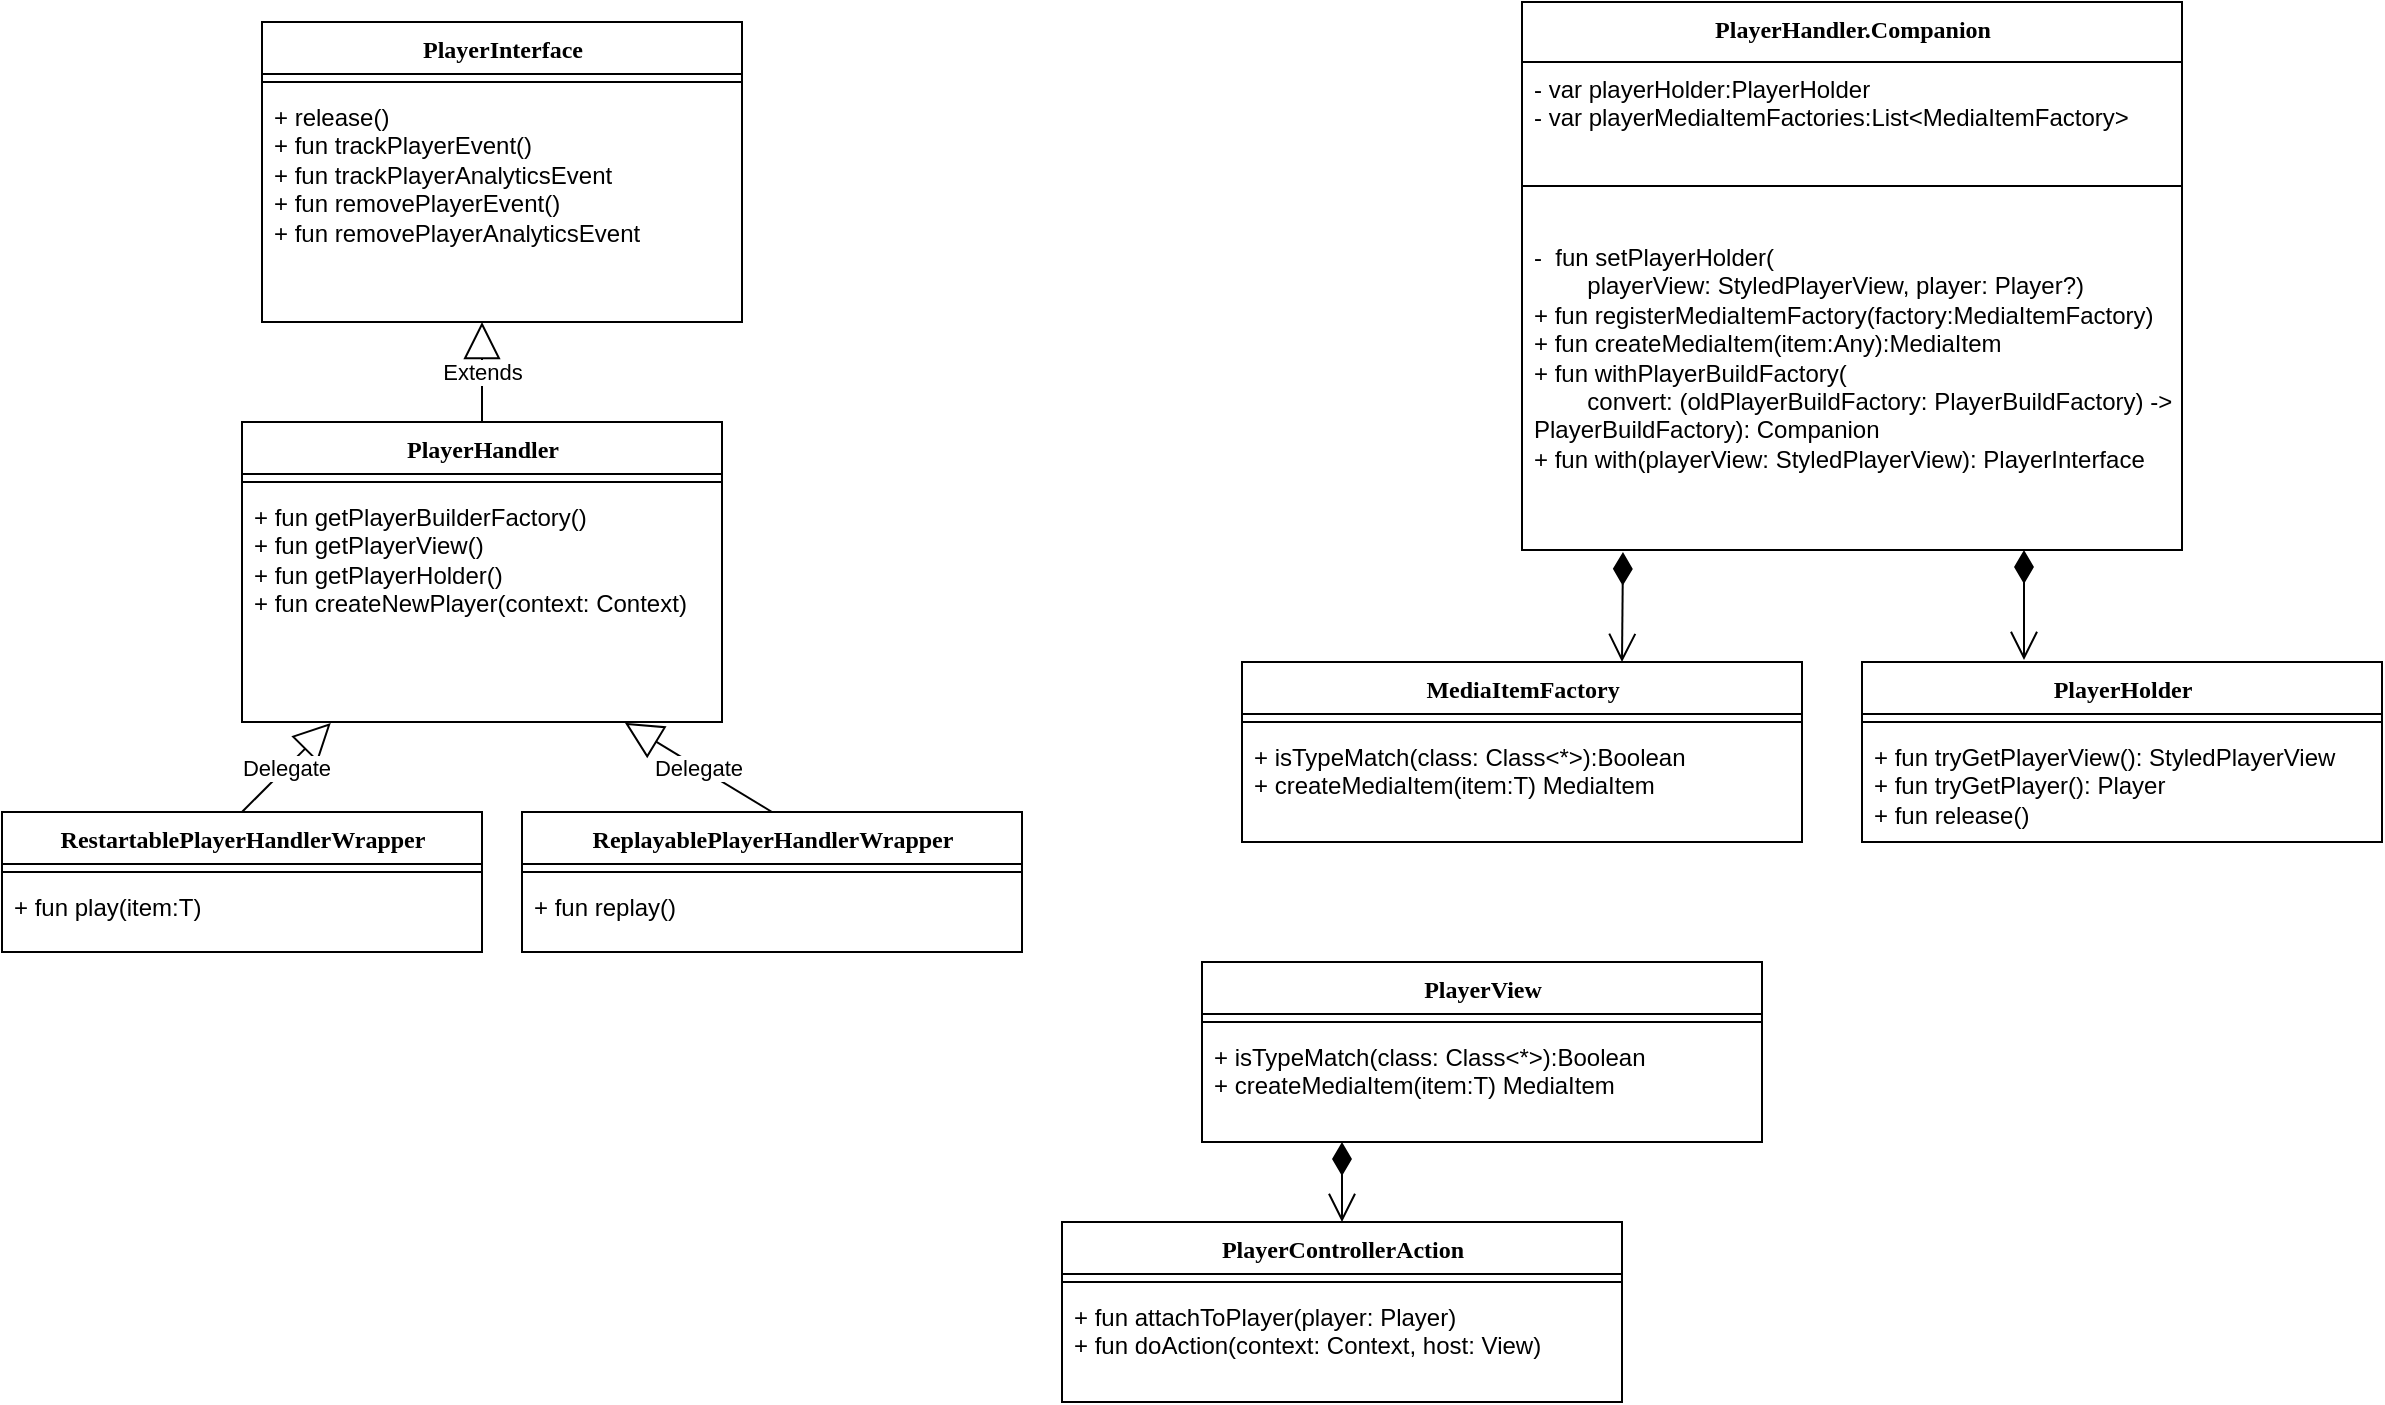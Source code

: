 <mxfile version="21.3.8" type="github">
  <diagram name="Page-1" id="6133507b-19e7-1e82-6fc7-422aa6c4b21f">
    <mxGraphModel dx="1434" dy="730" grid="1" gridSize="10" guides="1" tooltips="1" connect="1" arrows="1" fold="1" page="1" pageScale="1" pageWidth="1600" pageHeight="900" background="none" math="0" shadow="0">
      <root>
        <mxCell id="0" />
        <mxCell id="1" parent="0" />
        <mxCell id="78961159f06e98e8-17" value="PlayerInterface" style="swimlane;html=1;fontStyle=1;align=center;verticalAlign=top;childLayout=stackLayout;horizontal=1;startSize=26;horizontalStack=0;resizeParent=1;resizeLast=0;collapsible=1;marginBottom=0;swimlaneFillColor=#ffffff;rounded=0;shadow=0;comic=0;labelBackgroundColor=none;strokeWidth=1;fillColor=none;fontFamily=Verdana;fontSize=12" parent="1" vertex="1">
          <mxGeometry x="170" y="20" width="240" height="150" as="geometry">
            <mxRectangle x="200" y="40" width="150" height="30" as="alternateBounds" />
          </mxGeometry>
        </mxCell>
        <mxCell id="78961159f06e98e8-19" value="" style="line;html=1;strokeWidth=1;fillColor=none;align=left;verticalAlign=middle;spacingTop=-1;spacingLeft=3;spacingRight=3;rotatable=0;labelPosition=right;points=[];portConstraint=eastwest;" parent="78961159f06e98e8-17" vertex="1">
          <mxGeometry y="26" width="240" height="8" as="geometry" />
        </mxCell>
        <mxCell id="78961159f06e98e8-27" value="+ release()&lt;br style=&quot;border-color: var(--border-color);&quot;&gt;+&amp;nbsp;fun trackPlayerEvent()&lt;br style=&quot;border-color: var(--border-color);&quot;&gt;+ fun trackPlayerAnalyticsEvent&lt;br style=&quot;border-color: var(--border-color);&quot;&gt;+ fun removePlayerEvent()&lt;br style=&quot;border-color: var(--border-color);&quot;&gt;+ fun removePlayerAnalyticsEvent" style="text;html=1;strokeColor=none;fillColor=none;align=left;verticalAlign=top;spacingLeft=4;spacingRight=4;whiteSpace=wrap;overflow=hidden;rotatable=0;points=[[0,0.5],[1,0.5]];portConstraint=eastwest;" parent="78961159f06e98e8-17" vertex="1">
          <mxGeometry y="34" width="240" height="106" as="geometry" />
        </mxCell>
        <mxCell id="Qo829QYCFG-jxpK47zck-1" value="PlayerHandler" style="swimlane;html=1;fontStyle=1;align=center;verticalAlign=top;childLayout=stackLayout;horizontal=1;startSize=26;horizontalStack=0;resizeParent=1;resizeLast=0;collapsible=1;marginBottom=0;swimlaneFillColor=#ffffff;rounded=0;shadow=0;comic=0;labelBackgroundColor=none;strokeWidth=1;fillColor=none;fontFamily=Verdana;fontSize=12" vertex="1" parent="1">
          <mxGeometry x="160" y="220" width="240" height="150" as="geometry">
            <mxRectangle x="20" y="80" width="140" height="30" as="alternateBounds" />
          </mxGeometry>
        </mxCell>
        <mxCell id="Qo829QYCFG-jxpK47zck-2" value="" style="line;html=1;strokeWidth=1;fillColor=none;align=left;verticalAlign=middle;spacingTop=-1;spacingLeft=3;spacingRight=3;rotatable=0;labelPosition=right;points=[];portConstraint=eastwest;" vertex="1" parent="Qo829QYCFG-jxpK47zck-1">
          <mxGeometry y="26" width="240" height="8" as="geometry" />
        </mxCell>
        <mxCell id="Qo829QYCFG-jxpK47zck-3" value="+&amp;nbsp;fun getPlayerBuilderFactory()&lt;br&gt;+ fun getPlayerView()&lt;br&gt;+ fun getPlayerHolder()&lt;br&gt;+ fun createNewPlayer(context: Context)" style="text;html=1;strokeColor=none;fillColor=none;align=left;verticalAlign=top;spacingLeft=4;spacingRight=4;whiteSpace=wrap;overflow=hidden;rotatable=0;points=[[0,0.5],[1,0.5]];portConstraint=eastwest;" vertex="1" parent="Qo829QYCFG-jxpK47zck-1">
          <mxGeometry y="34" width="240" height="116" as="geometry" />
        </mxCell>
        <mxCell id="Qo829QYCFG-jxpK47zck-4" value="RestartablePlayerHandlerWrapper" style="swimlane;html=1;fontStyle=1;align=center;verticalAlign=top;childLayout=stackLayout;horizontal=1;startSize=26;horizontalStack=0;resizeParent=1;resizeLast=0;collapsible=1;marginBottom=0;swimlaneFillColor=#ffffff;rounded=0;shadow=0;comic=0;labelBackgroundColor=none;strokeWidth=1;fillColor=none;fontFamily=Verdana;fontSize=12" vertex="1" parent="1">
          <mxGeometry x="40" y="415" width="240" height="70" as="geometry">
            <mxRectangle x="20" y="80" width="140" height="30" as="alternateBounds" />
          </mxGeometry>
        </mxCell>
        <mxCell id="Qo829QYCFG-jxpK47zck-5" value="" style="line;html=1;strokeWidth=1;fillColor=none;align=left;verticalAlign=middle;spacingTop=-1;spacingLeft=3;spacingRight=3;rotatable=0;labelPosition=right;points=[];portConstraint=eastwest;" vertex="1" parent="Qo829QYCFG-jxpK47zck-4">
          <mxGeometry y="26" width="240" height="8" as="geometry" />
        </mxCell>
        <mxCell id="Qo829QYCFG-jxpK47zck-6" value="+ fun play(item:T)" style="text;html=1;strokeColor=none;fillColor=none;align=left;verticalAlign=top;spacingLeft=4;spacingRight=4;whiteSpace=wrap;overflow=hidden;rotatable=0;points=[[0,0.5],[1,0.5]];portConstraint=eastwest;" vertex="1" parent="Qo829QYCFG-jxpK47zck-4">
          <mxGeometry y="34" width="240" height="36" as="geometry" />
        </mxCell>
        <mxCell id="Qo829QYCFG-jxpK47zck-7" value="ReplayablePlayerHandlerWrapper" style="swimlane;html=1;fontStyle=1;align=center;verticalAlign=top;childLayout=stackLayout;horizontal=1;startSize=26;horizontalStack=0;resizeParent=1;resizeLast=0;collapsible=1;marginBottom=0;swimlaneFillColor=#ffffff;rounded=0;shadow=0;comic=0;labelBackgroundColor=none;strokeWidth=1;fillColor=none;fontFamily=Verdana;fontSize=12" vertex="1" parent="1">
          <mxGeometry x="300" y="415" width="250" height="70" as="geometry">
            <mxRectangle x="20" y="80" width="140" height="30" as="alternateBounds" />
          </mxGeometry>
        </mxCell>
        <mxCell id="Qo829QYCFG-jxpK47zck-8" value="" style="line;html=1;strokeWidth=1;fillColor=none;align=left;verticalAlign=middle;spacingTop=-1;spacingLeft=3;spacingRight=3;rotatable=0;labelPosition=right;points=[];portConstraint=eastwest;" vertex="1" parent="Qo829QYCFG-jxpK47zck-7">
          <mxGeometry y="26" width="250" height="8" as="geometry" />
        </mxCell>
        <mxCell id="Qo829QYCFG-jxpK47zck-9" value="+ fun replay()" style="text;html=1;strokeColor=none;fillColor=none;align=left;verticalAlign=top;spacingLeft=4;spacingRight=4;whiteSpace=wrap;overflow=hidden;rotatable=0;points=[[0,0.5],[1,0.5]];portConstraint=eastwest;" vertex="1" parent="Qo829QYCFG-jxpK47zck-7">
          <mxGeometry y="34" width="250" height="36" as="geometry" />
        </mxCell>
        <mxCell id="Qo829QYCFG-jxpK47zck-10" value="MediaItemFactory" style="swimlane;html=1;fontStyle=1;align=center;verticalAlign=top;childLayout=stackLayout;horizontal=1;startSize=26;horizontalStack=0;resizeParent=1;resizeLast=0;collapsible=1;marginBottom=0;swimlaneFillColor=#ffffff;rounded=0;shadow=0;comic=0;labelBackgroundColor=none;strokeWidth=1;fillColor=none;fontFamily=Verdana;fontSize=12" vertex="1" parent="1">
          <mxGeometry x="660" y="340" width="280" height="90" as="geometry">
            <mxRectangle x="200" y="40" width="150" height="30" as="alternateBounds" />
          </mxGeometry>
        </mxCell>
        <mxCell id="Qo829QYCFG-jxpK47zck-11" value="" style="line;html=1;strokeWidth=1;fillColor=none;align=left;verticalAlign=middle;spacingTop=-1;spacingLeft=3;spacingRight=3;rotatable=0;labelPosition=right;points=[];portConstraint=eastwest;" vertex="1" parent="Qo829QYCFG-jxpK47zck-10">
          <mxGeometry y="26" width="280" height="8" as="geometry" />
        </mxCell>
        <mxCell id="Qo829QYCFG-jxpK47zck-12" value="+ isTypeMatch(class: Class&amp;lt;*&amp;gt;):Boolean&lt;br&gt;+ createMediaItem(item:T) MediaItem" style="text;html=1;strokeColor=none;fillColor=none;align=left;verticalAlign=top;spacingLeft=4;spacingRight=4;whiteSpace=wrap;overflow=hidden;rotatable=0;points=[[0,0.5],[1,0.5]];portConstraint=eastwest;" vertex="1" parent="Qo829QYCFG-jxpK47zck-10">
          <mxGeometry y="34" width="280" height="46" as="geometry" />
        </mxCell>
        <mxCell id="Qo829QYCFG-jxpK47zck-13" value="PlayerHolder" style="swimlane;html=1;fontStyle=1;align=center;verticalAlign=top;childLayout=stackLayout;horizontal=1;startSize=26;horizontalStack=0;resizeParent=1;resizeLast=0;collapsible=1;marginBottom=0;swimlaneFillColor=#ffffff;rounded=0;shadow=0;comic=0;labelBackgroundColor=none;strokeWidth=1;fillColor=none;fontFamily=Verdana;fontSize=12" vertex="1" parent="1">
          <mxGeometry x="970" y="340" width="260" height="90" as="geometry">
            <mxRectangle x="20" y="80" width="140" height="30" as="alternateBounds" />
          </mxGeometry>
        </mxCell>
        <mxCell id="Qo829QYCFG-jxpK47zck-14" value="" style="line;html=1;strokeWidth=1;fillColor=none;align=left;verticalAlign=middle;spacingTop=-1;spacingLeft=3;spacingRight=3;rotatable=0;labelPosition=right;points=[];portConstraint=eastwest;" vertex="1" parent="Qo829QYCFG-jxpK47zck-13">
          <mxGeometry y="26" width="260" height="8" as="geometry" />
        </mxCell>
        <mxCell id="Qo829QYCFG-jxpK47zck-15" value="+ fun tryGetPlayerView(): StyledPlayerView&lt;br&gt;+ fun tryGetPlayer(): Player&lt;br&gt;+ fun release()" style="text;html=1;strokeColor=none;fillColor=none;align=left;verticalAlign=top;spacingLeft=4;spacingRight=4;whiteSpace=wrap;overflow=hidden;rotatable=0;points=[[0,0.5],[1,0.5]];portConstraint=eastwest;" vertex="1" parent="Qo829QYCFG-jxpK47zck-13">
          <mxGeometry y="34" width="260" height="56" as="geometry" />
        </mxCell>
        <mxCell id="Qo829QYCFG-jxpK47zck-19" value="PlayerHandler.Companion" style="swimlane;html=1;fontStyle=1;align=center;verticalAlign=top;childLayout=stackLayout;horizontal=1;startSize=30;horizontalStack=0;resizeParent=1;resizeLast=0;collapsible=1;marginBottom=0;swimlaneFillColor=#ffffff;rounded=0;shadow=0;comic=0;labelBackgroundColor=none;strokeWidth=1;fillColor=none;fontFamily=Verdana;fontSize=12" vertex="1" parent="1">
          <mxGeometry x="800" y="10" width="330" height="274" as="geometry">
            <mxRectangle x="20" y="80" width="140" height="30" as="alternateBounds" />
          </mxGeometry>
        </mxCell>
        <mxCell id="Qo829QYCFG-jxpK47zck-21" value="- var playerHolder:PlayerHolder&amp;nbsp;&lt;br&gt;- var playerMediaItemFactories:List&amp;lt;MediaItemFactory&amp;gt;" style="text;html=1;strokeColor=none;fillColor=none;align=left;verticalAlign=top;spacingLeft=4;spacingRight=4;whiteSpace=wrap;overflow=hidden;rotatable=0;points=[[0,0.5],[1,0.5]];portConstraint=eastwest;" vertex="1" parent="Qo829QYCFG-jxpK47zck-19">
          <mxGeometry y="30" width="330" height="40" as="geometry" />
        </mxCell>
        <mxCell id="Qo829QYCFG-jxpK47zck-20" value="" style="line;html=1;strokeWidth=1;fillColor=none;align=left;verticalAlign=middle;spacingTop=-1;spacingLeft=3;spacingRight=3;rotatable=0;labelPosition=right;points=[];portConstraint=eastwest;" vertex="1" parent="Qo829QYCFG-jxpK47zck-19">
          <mxGeometry y="70" width="330" height="44" as="geometry" />
        </mxCell>
        <mxCell id="Qo829QYCFG-jxpK47zck-22" value="-&amp;nbsp;&amp;nbsp;fun setPlayerHolder(&lt;br&gt;&lt;span style=&quot;white-space: pre;&quot;&gt;&#x9;&lt;/span&gt;playerView: StyledPlayerView, player: Player?)&lt;br&gt;+ fun registerMediaItemFactory(factory:MediaItemFactory)&lt;br&gt;+&amp;nbsp;fun createMediaItem(item:Any):MediaItem&lt;br&gt;&lt;div&gt;+ fun withPlayerBuildFactory(&lt;/div&gt;&lt;div&gt;&amp;nbsp; &amp;nbsp; &amp;nbsp; &amp;nbsp; convert: (oldPlayerBuildFactory: PlayerBuildFactory) -&amp;gt; PlayerBuildFactory&lt;span style=&quot;background-color: initial;&quot;&gt;): Companion&lt;/span&gt;&lt;/div&gt;+ fun with(playerView: StyledPlayerView): PlayerInterface" style="text;html=1;strokeColor=none;fillColor=none;align=left;verticalAlign=top;spacingLeft=4;spacingRight=4;whiteSpace=wrap;overflow=hidden;rotatable=0;points=[[0,0.5],[1,0.5]];portConstraint=eastwest;" vertex="1" parent="Qo829QYCFG-jxpK47zck-19">
          <mxGeometry y="114" width="330" height="160" as="geometry" />
        </mxCell>
        <mxCell id="Qo829QYCFG-jxpK47zck-24" value="Extends" style="endArrow=block;endSize=16;endFill=0;html=1;rounded=0;exitX=0.5;exitY=0;exitDx=0;exitDy=0;" edge="1" parent="1" source="Qo829QYCFG-jxpK47zck-1">
          <mxGeometry width="160" relative="1" as="geometry">
            <mxPoint x="450" y="290" as="sourcePoint" />
            <mxPoint x="280" y="170" as="targetPoint" />
          </mxGeometry>
        </mxCell>
        <mxCell id="Qo829QYCFG-jxpK47zck-26" value="Delegate" style="endArrow=block;endSize=16;endFill=0;html=1;rounded=0;entryX=0.185;entryY=1.004;entryDx=0;entryDy=0;entryPerimeter=0;exitX=0.5;exitY=0;exitDx=0;exitDy=0;" edge="1" parent="1" source="Qo829QYCFG-jxpK47zck-4" target="Qo829QYCFG-jxpK47zck-3">
          <mxGeometry width="160" relative="1" as="geometry">
            <mxPoint x="-40" y="360" as="sourcePoint" />
            <mxPoint x="120" y="360" as="targetPoint" />
          </mxGeometry>
        </mxCell>
        <mxCell id="Qo829QYCFG-jxpK47zck-27" value="Delegate" style="endArrow=block;endSize=16;endFill=0;html=1;rounded=0;entryX=0.798;entryY=1.004;entryDx=0;entryDy=0;entryPerimeter=0;exitX=0.5;exitY=0;exitDx=0;exitDy=0;" edge="1" parent="1" source="Qo829QYCFG-jxpK47zck-7" target="Qo829QYCFG-jxpK47zck-3">
          <mxGeometry width="160" relative="1" as="geometry">
            <mxPoint x="140" y="425" as="sourcePoint" />
            <mxPoint x="214" y="380" as="targetPoint" />
          </mxGeometry>
        </mxCell>
        <mxCell id="Qo829QYCFG-jxpK47zck-31" value="" style="endArrow=open;html=1;endSize=12;startArrow=diamondThin;startSize=14;startFill=1;edgeStyle=orthogonalEdgeStyle;align=left;verticalAlign=bottom;rounded=0;exitX=0.153;exitY=1.006;exitDx=0;exitDy=0;exitPerimeter=0;" edge="1" parent="1" source="Qo829QYCFG-jxpK47zck-22">
          <mxGeometry x="-1" y="3" relative="1" as="geometry">
            <mxPoint x="850" y="290" as="sourcePoint" />
            <mxPoint x="850" y="340" as="targetPoint" />
          </mxGeometry>
        </mxCell>
        <mxCell id="Qo829QYCFG-jxpK47zck-32" value="" style="endArrow=open;html=1;endSize=12;startArrow=diamondThin;startSize=14;startFill=1;edgeStyle=orthogonalEdgeStyle;align=left;verticalAlign=bottom;rounded=0;exitX=0.153;exitY=1.006;exitDx=0;exitDy=0;exitPerimeter=0;" edge="1" parent="1">
          <mxGeometry x="-1" y="3" relative="1" as="geometry">
            <mxPoint x="1051" y="284" as="sourcePoint" />
            <mxPoint x="1051" y="339" as="targetPoint" />
          </mxGeometry>
        </mxCell>
        <mxCell id="Qo829QYCFG-jxpK47zck-33" value="PlayerView" style="swimlane;html=1;fontStyle=1;align=center;verticalAlign=top;childLayout=stackLayout;horizontal=1;startSize=26;horizontalStack=0;resizeParent=1;resizeLast=0;collapsible=1;marginBottom=0;swimlaneFillColor=#ffffff;rounded=0;shadow=0;comic=0;labelBackgroundColor=none;strokeWidth=1;fillColor=none;fontFamily=Verdana;fontSize=12" vertex="1" parent="1">
          <mxGeometry x="640" y="490" width="280" height="90" as="geometry">
            <mxRectangle x="200" y="40" width="150" height="30" as="alternateBounds" />
          </mxGeometry>
        </mxCell>
        <mxCell id="Qo829QYCFG-jxpK47zck-34" value="" style="line;html=1;strokeWidth=1;fillColor=none;align=left;verticalAlign=middle;spacingTop=-1;spacingLeft=3;spacingRight=3;rotatable=0;labelPosition=right;points=[];portConstraint=eastwest;" vertex="1" parent="Qo829QYCFG-jxpK47zck-33">
          <mxGeometry y="26" width="280" height="8" as="geometry" />
        </mxCell>
        <mxCell id="Qo829QYCFG-jxpK47zck-35" value="+ isTypeMatch(class: Class&amp;lt;*&amp;gt;):Boolean&lt;br&gt;+ createMediaItem(item:T) MediaItem" style="text;html=1;strokeColor=none;fillColor=none;align=left;verticalAlign=top;spacingLeft=4;spacingRight=4;whiteSpace=wrap;overflow=hidden;rotatable=0;points=[[0,0.5],[1,0.5]];portConstraint=eastwest;" vertex="1" parent="Qo829QYCFG-jxpK47zck-33">
          <mxGeometry y="34" width="280" height="46" as="geometry" />
        </mxCell>
        <mxCell id="Qo829QYCFG-jxpK47zck-36" value="PlayerControllerAction" style="swimlane;html=1;fontStyle=1;align=center;verticalAlign=top;childLayout=stackLayout;horizontal=1;startSize=26;horizontalStack=0;resizeParent=1;resizeLast=0;collapsible=1;marginBottom=0;swimlaneFillColor=#ffffff;rounded=0;shadow=0;comic=0;labelBackgroundColor=none;strokeWidth=1;fillColor=none;fontFamily=Verdana;fontSize=12" vertex="1" parent="1">
          <mxGeometry x="570" y="620" width="280" height="90" as="geometry">
            <mxRectangle x="200" y="40" width="150" height="30" as="alternateBounds" />
          </mxGeometry>
        </mxCell>
        <mxCell id="Qo829QYCFG-jxpK47zck-37" value="" style="line;html=1;strokeWidth=1;fillColor=none;align=left;verticalAlign=middle;spacingTop=-1;spacingLeft=3;spacingRight=3;rotatable=0;labelPosition=right;points=[];portConstraint=eastwest;" vertex="1" parent="Qo829QYCFG-jxpK47zck-36">
          <mxGeometry y="26" width="280" height="8" as="geometry" />
        </mxCell>
        <mxCell id="Qo829QYCFG-jxpK47zck-38" value="+ fun attachToPlayer(player: Player)&lt;br&gt;+ fun doAction(context: Context, host: View)" style="text;html=1;strokeColor=none;fillColor=none;align=left;verticalAlign=top;spacingLeft=4;spacingRight=4;whiteSpace=wrap;overflow=hidden;rotatable=0;points=[[0,0.5],[1,0.5]];portConstraint=eastwest;" vertex="1" parent="Qo829QYCFG-jxpK47zck-36">
          <mxGeometry y="34" width="280" height="46" as="geometry" />
        </mxCell>
        <mxCell id="Qo829QYCFG-jxpK47zck-39" value="" style="endArrow=open;html=1;endSize=12;startArrow=diamondThin;startSize=14;startFill=1;edgeStyle=orthogonalEdgeStyle;align=left;verticalAlign=bottom;rounded=0;exitX=0.25;exitY=1;exitDx=0;exitDy=0;entryX=0.5;entryY=0;entryDx=0;entryDy=0;" edge="1" parent="1" source="Qo829QYCFG-jxpK47zck-33" target="Qo829QYCFG-jxpK47zck-36">
          <mxGeometry x="-1" y="3" relative="1" as="geometry">
            <mxPoint x="860" y="450" as="sourcePoint" />
            <mxPoint x="860" y="505" as="targetPoint" />
          </mxGeometry>
        </mxCell>
      </root>
    </mxGraphModel>
  </diagram>
</mxfile>
